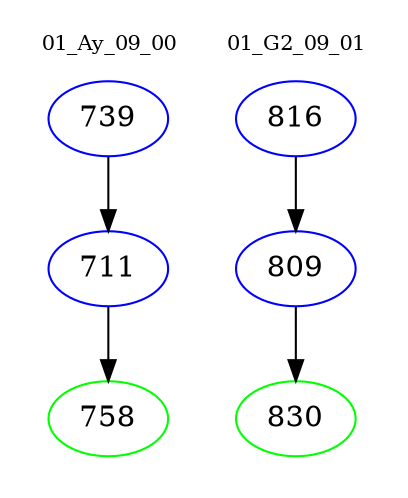 digraph{
subgraph cluster_0 {
color = white
label = "01_Ay_09_00";
fontsize=10;
T0_739 [label="739", color="blue"]
T0_739 -> T0_711 [color="black"]
T0_711 [label="711", color="blue"]
T0_711 -> T0_758 [color="black"]
T0_758 [label="758", color="green"]
}
subgraph cluster_1 {
color = white
label = "01_G2_09_01";
fontsize=10;
T1_816 [label="816", color="blue"]
T1_816 -> T1_809 [color="black"]
T1_809 [label="809", color="blue"]
T1_809 -> T1_830 [color="black"]
T1_830 [label="830", color="green"]
}
}
